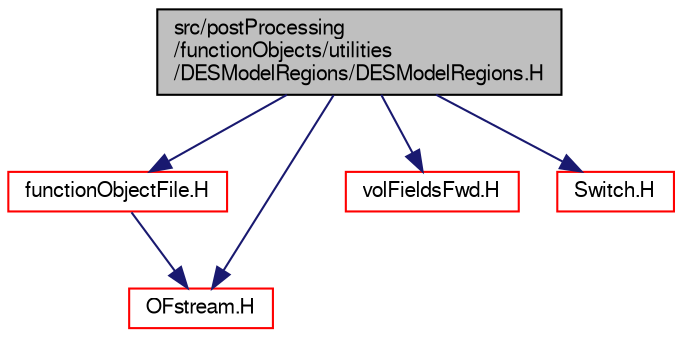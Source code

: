 digraph "src/postProcessing/functionObjects/utilities/DESModelRegions/DESModelRegions.H"
{
  bgcolor="transparent";
  edge [fontname="FreeSans",fontsize="10",labelfontname="FreeSans",labelfontsize="10"];
  node [fontname="FreeSans",fontsize="10",shape=record];
  Node0 [label="src/postProcessing\l/functionObjects/utilities\l/DESModelRegions/DESModelRegions.H",height=0.2,width=0.4,color="black", fillcolor="grey75", style="filled", fontcolor="black"];
  Node0 -> Node1 [color="midnightblue",fontsize="10",style="solid",fontname="FreeSans"];
  Node1 [label="functionObjectFile.H",height=0.2,width=0.4,color="red",URL="$a08954.html"];
  Node1 -> Node75 [color="midnightblue",fontsize="10",style="solid",fontname="FreeSans"];
  Node75 [label="OFstream.H",height=0.2,width=0.4,color="red",URL="$a09065.html"];
  Node0 -> Node89 [color="midnightblue",fontsize="10",style="solid",fontname="FreeSans"];
  Node89 [label="volFieldsFwd.H",height=0.2,width=0.4,color="red",URL="$a02753.html"];
  Node0 -> Node110 [color="midnightblue",fontsize="10",style="solid",fontname="FreeSans"];
  Node110 [label="Switch.H",height=0.2,width=0.4,color="red",URL="$a12158.html"];
  Node0 -> Node75 [color="midnightblue",fontsize="10",style="solid",fontname="FreeSans"];
}
